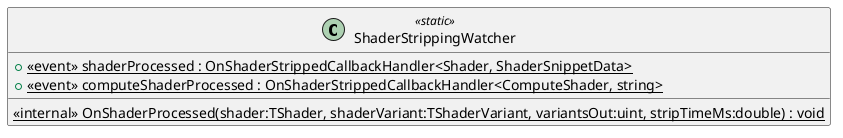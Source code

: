 @startuml
class ShaderStrippingWatcher <<static>> {
    + {static}  <<event>> shaderProcessed : OnShaderStrippedCallbackHandler<Shader, ShaderSnippetData> 
    + {static}  <<event>> computeShaderProcessed : OnShaderStrippedCallbackHandler<ComputeShader, string> 
    <<internal>> {static} OnShaderProcessed(shader:TShader, shaderVariant:TShaderVariant, variantsOut:uint, stripTimeMs:double) : void
}
@enduml
